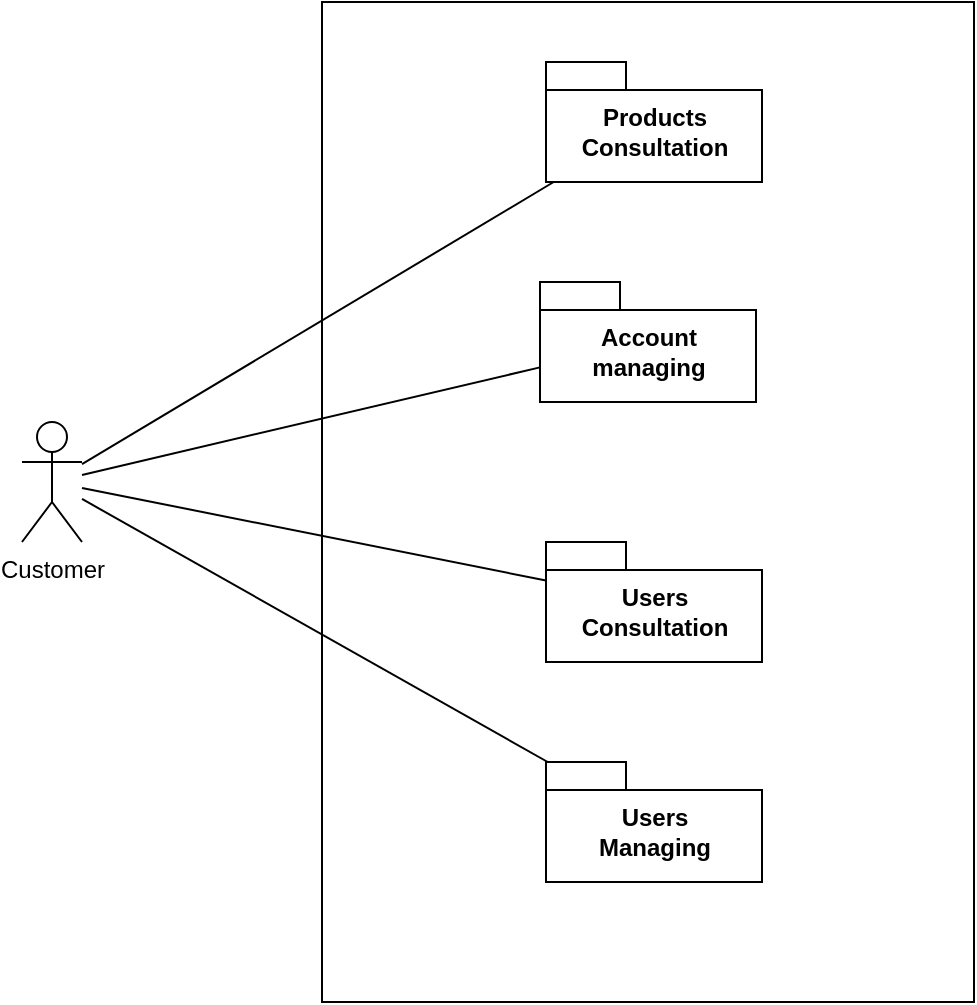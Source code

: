 <mxfile version="13.6.2" type="device"><diagram id="zlAYyoBw6xyUr4Ph7sXA" name="Page-1"><mxGraphModel dx="1102" dy="821" grid="1" gridSize="10" guides="1" tooltips="1" connect="1" arrows="1" fold="1" page="1" pageScale="1" pageWidth="827" pageHeight="1169" math="0" shadow="0"><root><mxCell id="0"/><mxCell id="1" parent="0"/><mxCell id="R6G9tuG6pETxZWMCCztR-2" value="" style="rounded=0;whiteSpace=wrap;html=1;" parent="1" vertex="1"><mxGeometry x="370" y="30" width="326" height="500" as="geometry"/></mxCell><mxCell id="R6G9tuG6pETxZWMCCztR-3" value="Customer" style="shape=umlActor;verticalLabelPosition=bottom;verticalAlign=top;html=1;outlineConnect=0;" parent="1" vertex="1"><mxGeometry x="220" y="240" width="30" height="60" as="geometry"/></mxCell><mxCell id="R6G9tuG6pETxZWMCCztR-5" value="Products&lt;br&gt;Consultation" style="shape=folder;fontStyle=1;spacingTop=10;tabWidth=40;tabHeight=14;tabPosition=left;html=1;" parent="1" vertex="1"><mxGeometry x="482" y="60" width="108" height="60" as="geometry"/></mxCell><mxCell id="R6G9tuG6pETxZWMCCztR-6" value="Users&lt;br&gt;Consultation" style="shape=folder;fontStyle=1;spacingTop=10;tabWidth=40;tabHeight=14;tabPosition=left;html=1;" parent="1" vertex="1"><mxGeometry x="482" y="300" width="108" height="60" as="geometry"/></mxCell><mxCell id="R6G9tuG6pETxZWMCCztR-7" value="Users&lt;br&gt;Managing" style="shape=folder;fontStyle=1;spacingTop=10;tabWidth=40;tabHeight=14;tabPosition=left;html=1;" parent="1" vertex="1"><mxGeometry x="482" y="410" width="108" height="60" as="geometry"/></mxCell><mxCell id="R6G9tuG6pETxZWMCCztR-8" value="" style="endArrow=none;html=1;" parent="1" source="R6G9tuG6pETxZWMCCztR-3" target="R6G9tuG6pETxZWMCCztR-5" edge="1"><mxGeometry width="50" height="50" relative="1" as="geometry"><mxPoint x="250" y="280" as="sourcePoint"/><mxPoint x="300" y="230" as="targetPoint"/></mxGeometry></mxCell><mxCell id="R6G9tuG6pETxZWMCCztR-9" value="" style="endArrow=none;html=1;" parent="1" source="R6G9tuG6pETxZWMCCztR-3" target="R6G9tuG6pETxZWMCCztR-6" edge="1"><mxGeometry width="50" height="50" relative="1" as="geometry"><mxPoint x="260" y="334.02" as="sourcePoint"/><mxPoint x="492" y="241.528" as="targetPoint"/></mxGeometry></mxCell><mxCell id="R6G9tuG6pETxZWMCCztR-10" value="" style="endArrow=none;html=1;" parent="1" source="R6G9tuG6pETxZWMCCztR-3" target="R6G9tuG6pETxZWMCCztR-7" edge="1"><mxGeometry width="50" height="50" relative="1" as="geometry"><mxPoint x="270" y="344.02" as="sourcePoint"/><mxPoint x="502" y="251.528" as="targetPoint"/></mxGeometry></mxCell><mxCell id="82f1LmFuArFg-9ij-ThY-1" value="Account&lt;br&gt;managing" style="shape=folder;fontStyle=1;spacingTop=10;tabWidth=40;tabHeight=14;tabPosition=left;html=1;" vertex="1" parent="1"><mxGeometry x="479" y="170" width="108" height="60" as="geometry"/></mxCell><mxCell id="82f1LmFuArFg-9ij-ThY-2" value="" style="endArrow=none;html=1;" edge="1" parent="1" source="R6G9tuG6pETxZWMCCztR-3" target="82f1LmFuArFg-9ij-ThY-1"><mxGeometry width="50" height="50" relative="1" as="geometry"><mxPoint x="260" y="271.03" as="sourcePoint"/><mxPoint x="495.833" y="130" as="targetPoint"/></mxGeometry></mxCell></root></mxGraphModel></diagram></mxfile>